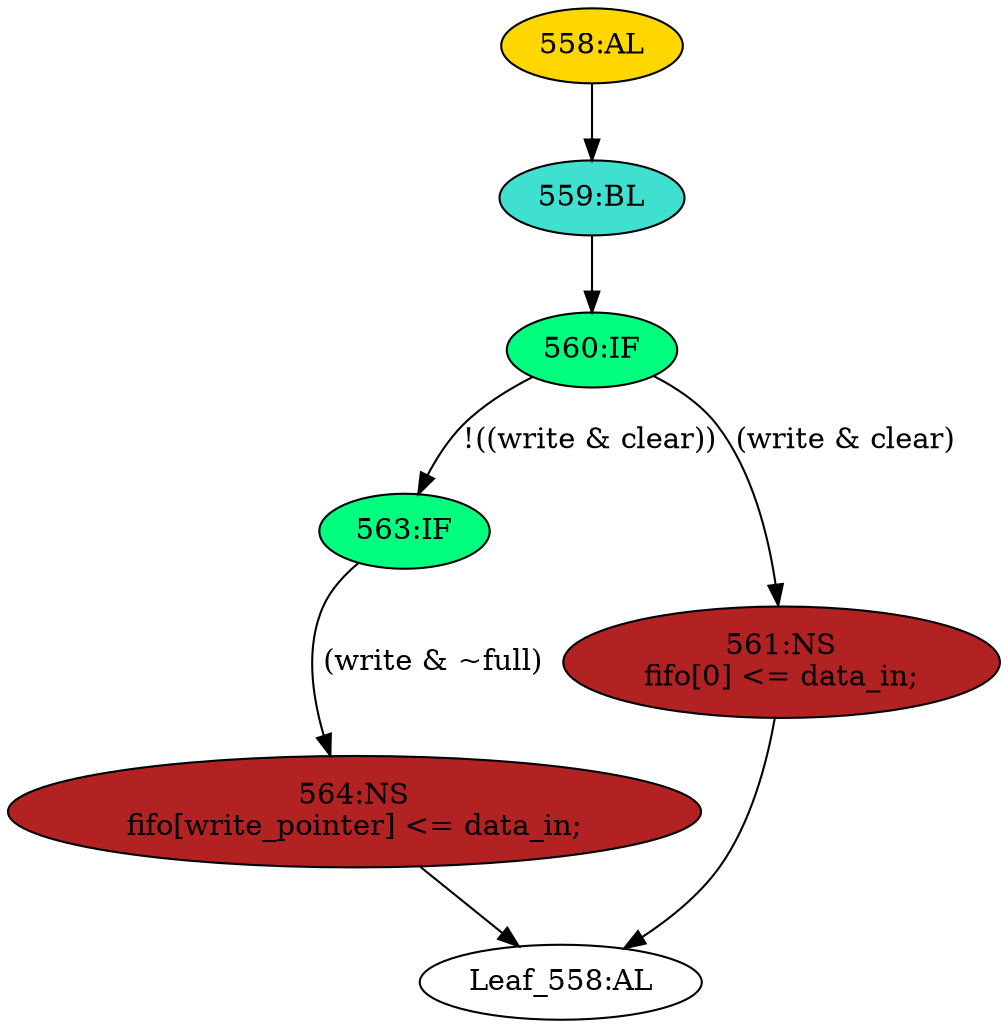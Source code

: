 strict digraph "" {
	node [label="\N"];
	"558:AL"	 [ast="<pyverilog.vparser.ast.Always object at 0x7fac07d1ffd0>",
		clk_sens=True,
		fillcolor=gold,
		label="558:AL",
		sens="['clk']",
		statements="[]",
		style=filled,
		typ=Always,
		use_var="['write', 'clear', 'full', 'data_in']"];
	"559:BL"	 [ast="<pyverilog.vparser.ast.Block object at 0x7fac07d1ff10>",
		fillcolor=turquoise,
		label="559:BL",
		statements="[]",
		style=filled,
		typ=Block];
	"558:AL" -> "559:BL"	 [cond="[]",
		lineno=None];
	"560:IF"	 [ast="<pyverilog.vparser.ast.IfStatement object at 0x7fac084a9c10>",
		fillcolor=springgreen,
		label="560:IF",
		statements="[]",
		style=filled,
		typ=IfStatement];
	"559:BL" -> "560:IF"	 [cond="[]",
		lineno=None];
	"563:IF"	 [ast="<pyverilog.vparser.ast.IfStatement object at 0x7fac084a9e90>",
		fillcolor=springgreen,
		label="563:IF",
		statements="[]",
		style=filled,
		typ=IfStatement];
	"560:IF" -> "563:IF"	 [cond="['write', 'clear']",
		label="!((write & clear))",
		lineno=560];
	"561:NS"	 [ast="<pyverilog.vparser.ast.NonblockingSubstitution object at 0x7fac07cfa450>",
		fillcolor=firebrick,
		label="561:NS
fifo[0] <= data_in;",
		statements="[<pyverilog.vparser.ast.NonblockingSubstitution object at 0x7fac07cfa450>]",
		style=filled,
		typ=NonblockingSubstitution];
	"560:IF" -> "561:NS"	 [cond="['write', 'clear']",
		label="(write & clear)",
		lineno=560];
	"564:NS"	 [ast="<pyverilog.vparser.ast.NonblockingSubstitution object at 0x7fac084a9810>",
		fillcolor=firebrick,
		label="564:NS
fifo[write_pointer] <= data_in;",
		statements="[<pyverilog.vparser.ast.NonblockingSubstitution object at 0x7fac084a9810>]",
		style=filled,
		typ=NonblockingSubstitution];
	"563:IF" -> "564:NS"	 [cond="['write', 'full']",
		label="(write & ~full)",
		lineno=563];
	"Leaf_558:AL"	 [def_var="['fifo']",
		label="Leaf_558:AL"];
	"561:NS" -> "Leaf_558:AL"	 [cond="[]",
		lineno=None];
	"564:NS" -> "Leaf_558:AL"	 [cond="[]",
		lineno=None];
}
